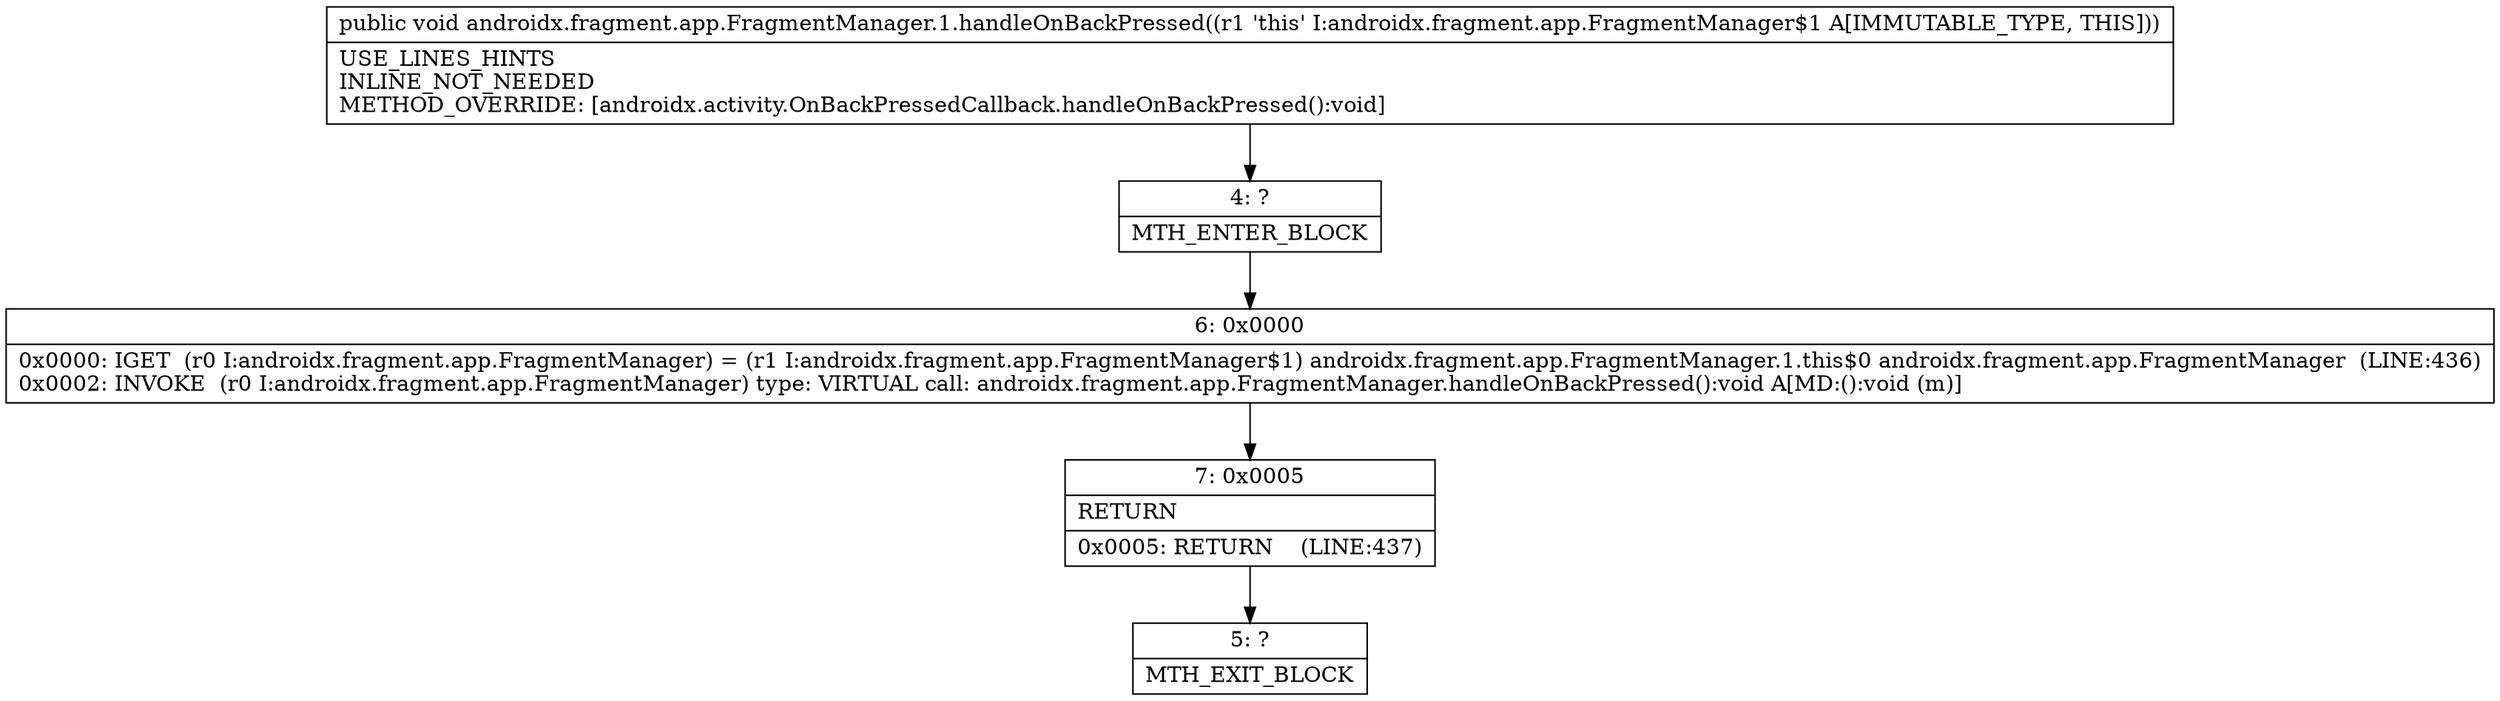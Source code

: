 digraph "CFG forandroidx.fragment.app.FragmentManager.1.handleOnBackPressed()V" {
Node_4 [shape=record,label="{4\:\ ?|MTH_ENTER_BLOCK\l}"];
Node_6 [shape=record,label="{6\:\ 0x0000|0x0000: IGET  (r0 I:androidx.fragment.app.FragmentManager) = (r1 I:androidx.fragment.app.FragmentManager$1) androidx.fragment.app.FragmentManager.1.this$0 androidx.fragment.app.FragmentManager  (LINE:436)\l0x0002: INVOKE  (r0 I:androidx.fragment.app.FragmentManager) type: VIRTUAL call: androidx.fragment.app.FragmentManager.handleOnBackPressed():void A[MD:():void (m)]\l}"];
Node_7 [shape=record,label="{7\:\ 0x0005|RETURN\l|0x0005: RETURN    (LINE:437)\l}"];
Node_5 [shape=record,label="{5\:\ ?|MTH_EXIT_BLOCK\l}"];
MethodNode[shape=record,label="{public void androidx.fragment.app.FragmentManager.1.handleOnBackPressed((r1 'this' I:androidx.fragment.app.FragmentManager$1 A[IMMUTABLE_TYPE, THIS]))  | USE_LINES_HINTS\lINLINE_NOT_NEEDED\lMETHOD_OVERRIDE: [androidx.activity.OnBackPressedCallback.handleOnBackPressed():void]\l}"];
MethodNode -> Node_4;Node_4 -> Node_6;
Node_6 -> Node_7;
Node_7 -> Node_5;
}

